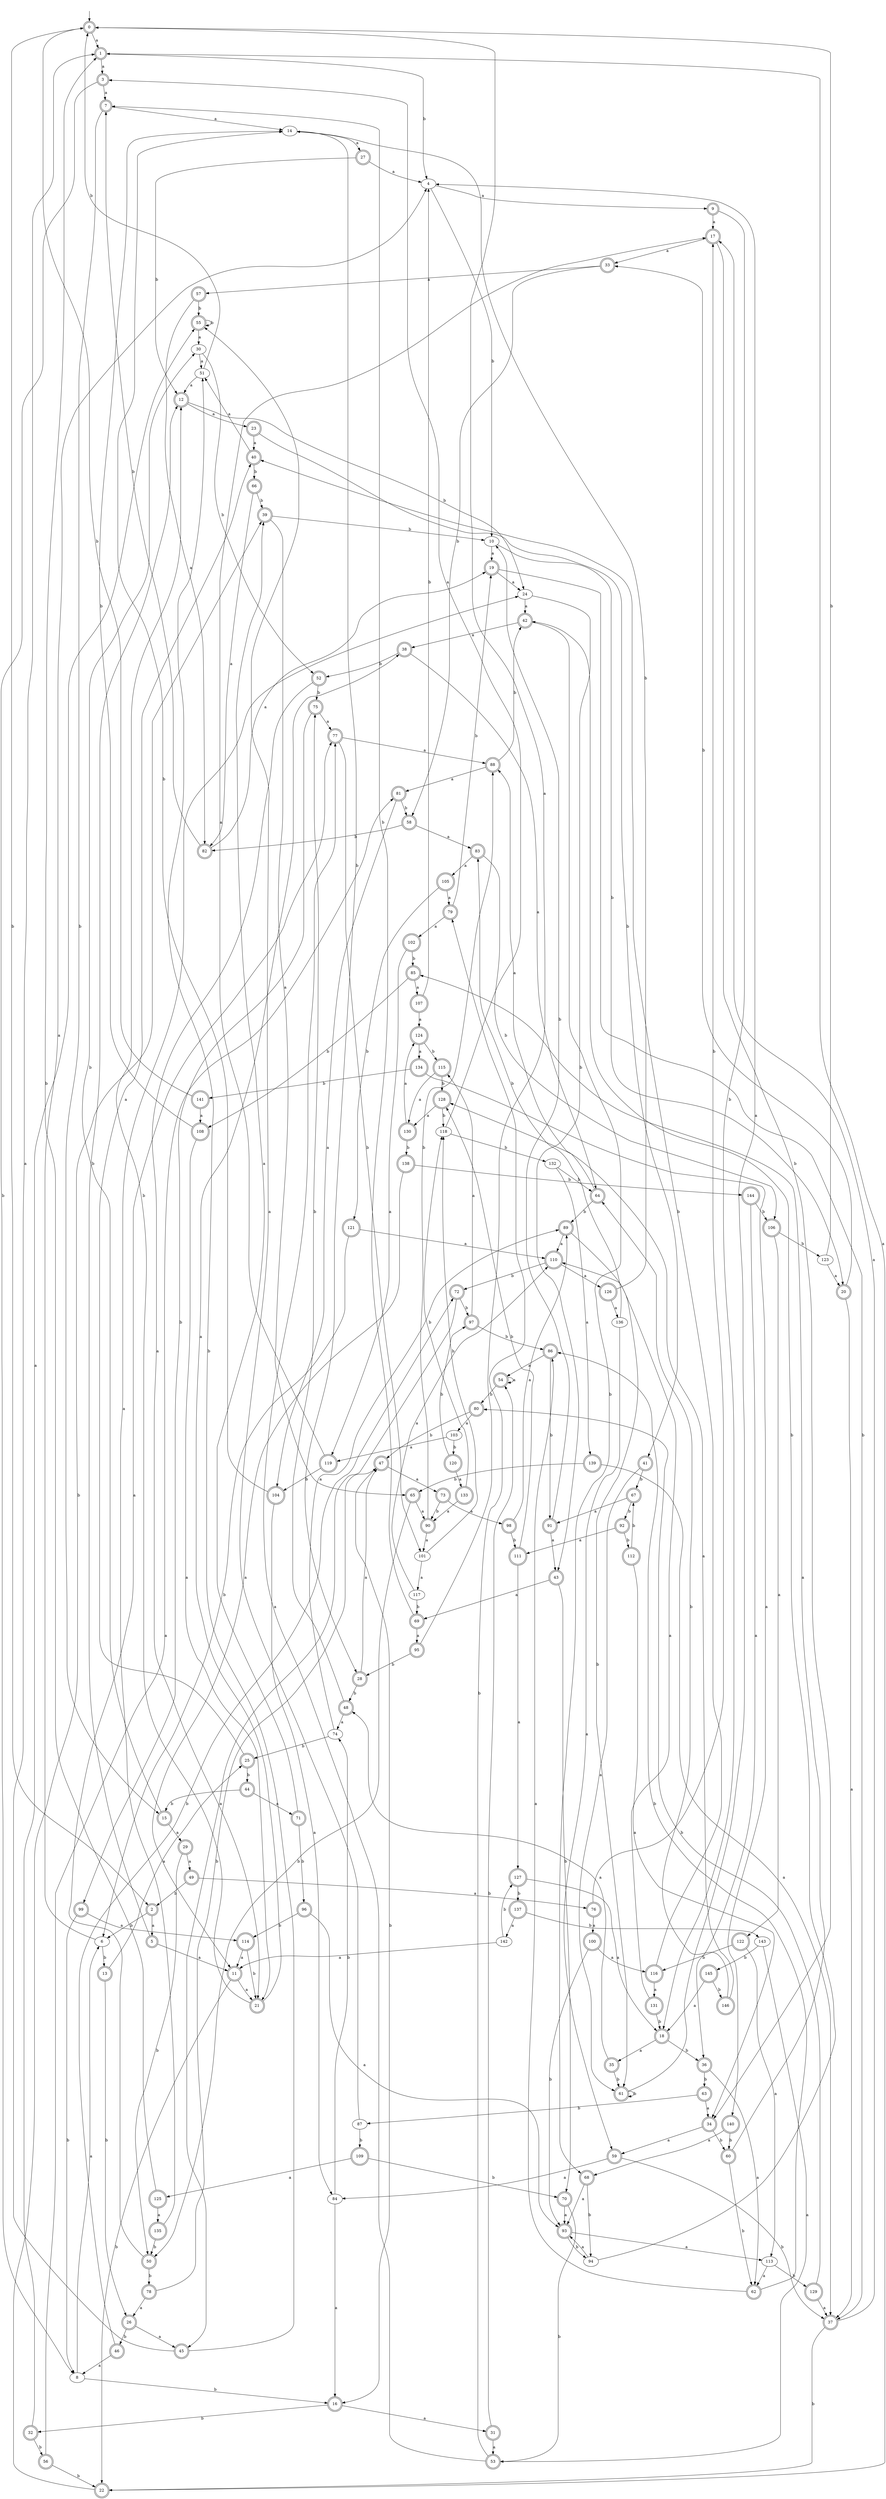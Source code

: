 digraph RandomDFA {
  __start0 [label="", shape=none];
  __start0 -> 0 [label=""];
  0 [shape=circle] [shape=doublecircle]
  0 -> 1 [label="a"]
  0 -> 2 [label="b"]
  1 [shape=doublecircle]
  1 -> 3 [label="a"]
  1 -> 4 [label="b"]
  2 [shape=doublecircle]
  2 -> 5 [label="a"]
  2 -> 6 [label="b"]
  3 [shape=doublecircle]
  3 -> 7 [label="a"]
  3 -> 8 [label="b"]
  4
  4 -> 9 [label="a"]
  4 -> 10 [label="b"]
  5 [shape=doublecircle]
  5 -> 11 [label="a"]
  5 -> 12 [label="b"]
  6
  6 -> 4 [label="a"]
  6 -> 13 [label="b"]
  7 [shape=doublecircle]
  7 -> 14 [label="a"]
  7 -> 15 [label="b"]
  8
  8 -> 6 [label="a"]
  8 -> 16 [label="b"]
  9 [shape=doublecircle]
  9 -> 17 [label="a"]
  9 -> 18 [label="b"]
  10
  10 -> 19 [label="a"]
  10 -> 20 [label="b"]
  11 [shape=doublecircle]
  11 -> 21 [label="a"]
  11 -> 22 [label="b"]
  12 [shape=doublecircle]
  12 -> 23 [label="a"]
  12 -> 24 [label="b"]
  13 [shape=doublecircle]
  13 -> 25 [label="a"]
  13 -> 26 [label="b"]
  14
  14 -> 27 [label="a"]
  14 -> 28 [label="b"]
  15 [shape=doublecircle]
  15 -> 29 [label="a"]
  15 -> 30 [label="b"]
  16 [shape=doublecircle]
  16 -> 31 [label="a"]
  16 -> 32 [label="b"]
  17 [shape=doublecircle]
  17 -> 33 [label="a"]
  17 -> 34 [label="b"]
  18 [shape=doublecircle]
  18 -> 35 [label="a"]
  18 -> 36 [label="b"]
  19 [shape=doublecircle]
  19 -> 24 [label="a"]
  19 -> 37 [label="b"]
  20 [shape=doublecircle]
  20 -> 37 [label="a"]
  20 -> 33 [label="b"]
  21 [shape=doublecircle]
  21 -> 38 [label="a"]
  21 -> 12 [label="b"]
  22 [shape=doublecircle]
  22 -> 1 [label="a"]
  22 -> 39 [label="b"]
  23 [shape=doublecircle]
  23 -> 40 [label="a"]
  23 -> 41 [label="b"]
  24
  24 -> 42 [label="a"]
  24 -> 43 [label="b"]
  25 [shape=doublecircle]
  25 -> 40 [label="a"]
  25 -> 44 [label="b"]
  26 [shape=doublecircle]
  26 -> 45 [label="a"]
  26 -> 46 [label="b"]
  27 [shape=doublecircle]
  27 -> 4 [label="a"]
  27 -> 12 [label="b"]
  28 [shape=doublecircle]
  28 -> 47 [label="a"]
  28 -> 48 [label="b"]
  29 [shape=doublecircle]
  29 -> 49 [label="a"]
  29 -> 50 [label="b"]
  30
  30 -> 51 [label="a"]
  30 -> 52 [label="b"]
  31 [shape=doublecircle]
  31 -> 53 [label="a"]
  31 -> 54 [label="b"]
  32 [shape=doublecircle]
  32 -> 55 [label="a"]
  32 -> 56 [label="b"]
  33 [shape=doublecircle]
  33 -> 57 [label="a"]
  33 -> 58 [label="b"]
  34 [shape=doublecircle]
  34 -> 59 [label="a"]
  34 -> 60 [label="b"]
  35 [shape=doublecircle]
  35 -> 48 [label="a"]
  35 -> 61 [label="b"]
  36 [shape=doublecircle]
  36 -> 62 [label="a"]
  36 -> 63 [label="b"]
  37 [shape=doublecircle]
  37 -> 17 [label="a"]
  37 -> 22 [label="b"]
  38 [shape=doublecircle]
  38 -> 64 [label="a"]
  38 -> 52 [label="b"]
  39 [shape=doublecircle]
  39 -> 65 [label="a"]
  39 -> 10 [label="b"]
  40 [shape=doublecircle]
  40 -> 51 [label="a"]
  40 -> 66 [label="b"]
  41 [shape=doublecircle]
  41 -> 61 [label="a"]
  41 -> 67 [label="b"]
  42 [shape=doublecircle]
  42 -> 38 [label="a"]
  42 -> 68 [label="b"]
  43 [shape=doublecircle]
  43 -> 69 [label="a"]
  43 -> 70 [label="b"]
  44 [shape=doublecircle]
  44 -> 71 [label="a"]
  44 -> 15 [label="b"]
  45 [shape=doublecircle]
  45 -> 1 [label="a"]
  45 -> 51 [label="b"]
  46 [shape=doublecircle]
  46 -> 8 [label="a"]
  46 -> 72 [label="b"]
  47 [shape=doublecircle]
  47 -> 73 [label="a"]
  47 -> 16 [label="b"]
  48 [shape=doublecircle]
  48 -> 74 [label="a"]
  48 -> 75 [label="b"]
  49 [shape=doublecircle]
  49 -> 76 [label="a"]
  49 -> 2 [label="b"]
  50 [shape=doublecircle]
  50 -> 77 [label="a"]
  50 -> 78 [label="b"]
  51
  51 -> 12 [label="a"]
  51 -> 0 [label="b"]
  52 [shape=doublecircle]
  52 -> 21 [label="a"]
  52 -> 75 [label="b"]
  53 [shape=doublecircle]
  53 -> 77 [label="a"]
  53 -> 79 [label="b"]
  54 [shape=doublecircle]
  54 -> 54 [label="a"]
  54 -> 80 [label="b"]
  55 [shape=doublecircle]
  55 -> 30 [label="a"]
  55 -> 55 [label="b"]
  56 [shape=doublecircle]
  56 -> 81 [label="a"]
  56 -> 22 [label="b"]
  57 [shape=doublecircle]
  57 -> 82 [label="a"]
  57 -> 55 [label="b"]
  58 [shape=doublecircle]
  58 -> 83 [label="a"]
  58 -> 82 [label="b"]
  59 [shape=doublecircle]
  59 -> 84 [label="a"]
  59 -> 37 [label="b"]
  60 [shape=doublecircle]
  60 -> 85 [label="a"]
  60 -> 62 [label="b"]
  61 [shape=doublecircle]
  61 -> 4 [label="a"]
  61 -> 61 [label="b"]
  62 [shape=doublecircle]
  62 -> 86 [label="a"]
  62 -> 86 [label="b"]
  63 [shape=doublecircle]
  63 -> 34 [label="a"]
  63 -> 87 [label="b"]
  64 [shape=doublecircle]
  64 -> 88 [label="a"]
  64 -> 89 [label="b"]
  65 [shape=doublecircle]
  65 -> 90 [label="a"]
  65 -> 50 [label="b"]
  66 [shape=doublecircle]
  66 -> 82 [label="a"]
  66 -> 39 [label="b"]
  67 [shape=doublecircle]
  67 -> 91 [label="a"]
  67 -> 92 [label="b"]
  68 [shape=doublecircle]
  68 -> 93 [label="a"]
  68 -> 94 [label="b"]
  69 [shape=doublecircle]
  69 -> 95 [label="a"]
  69 -> 7 [label="b"]
  70 [shape=doublecircle]
  70 -> 93 [label="a"]
  70 -> 53 [label="b"]
  71 [shape=doublecircle]
  71 -> 39 [label="a"]
  71 -> 96 [label="b"]
  72 [shape=doublecircle]
  72 -> 45 [label="a"]
  72 -> 97 [label="b"]
  73 [shape=doublecircle]
  73 -> 98 [label="a"]
  73 -> 90 [label="b"]
  74
  74 -> 89 [label="a"]
  74 -> 25 [label="b"]
  75 [shape=doublecircle]
  75 -> 77 [label="a"]
  75 -> 99 [label="b"]
  76 [shape=doublecircle]
  76 -> 100 [label="a"]
  76 -> 17 [label="b"]
  77 [shape=doublecircle]
  77 -> 88 [label="a"]
  77 -> 101 [label="b"]
  78 [shape=doublecircle]
  78 -> 26 [label="a"]
  78 -> 47 [label="b"]
  79 [shape=doublecircle]
  79 -> 102 [label="a"]
  79 -> 19 [label="b"]
  80 [shape=doublecircle]
  80 -> 103 [label="a"]
  80 -> 47 [label="b"]
  81 [shape=doublecircle]
  81 -> 104 [label="a"]
  81 -> 58 [label="b"]
  82 [shape=doublecircle]
  82 -> 19 [label="a"]
  82 -> 7 [label="b"]
  83 [shape=doublecircle]
  83 -> 105 [label="a"]
  83 -> 106 [label="b"]
  84
  84 -> 16 [label="a"]
  84 -> 74 [label="b"]
  85 [shape=doublecircle]
  85 -> 107 [label="a"]
  85 -> 108 [label="b"]
  86 [shape=doublecircle]
  86 -> 54 [label="a"]
  86 -> 91 [label="b"]
  87
  87 -> 55 [label="a"]
  87 -> 109 [label="b"]
  88 [shape=doublecircle]
  88 -> 81 [label="a"]
  88 -> 42 [label="b"]
  89 [shape=doublecircle]
  89 -> 110 [label="a"]
  89 -> 61 [label="b"]
  90 [shape=doublecircle]
  90 -> 101 [label="a"]
  90 -> 88 [label="b"]
  91 [shape=doublecircle]
  91 -> 43 [label="a"]
  91 -> 10 [label="b"]
  92 [shape=doublecircle]
  92 -> 111 [label="a"]
  92 -> 112 [label="b"]
  93 [shape=doublecircle]
  93 -> 113 [label="a"]
  93 -> 94 [label="b"]
  94
  94 -> 93 [label="a"]
  94 -> 42 [label="b"]
  95 [shape=doublecircle]
  95 -> 0 [label="a"]
  95 -> 28 [label="b"]
  96 [shape=doublecircle]
  96 -> 93 [label="a"]
  96 -> 114 [label="b"]
  97 [shape=doublecircle]
  97 -> 115 [label="a"]
  97 -> 86 [label="b"]
  98 [shape=doublecircle]
  98 -> 89 [label="a"]
  98 -> 111 [label="b"]
  99 [shape=doublecircle]
  99 -> 114 [label="a"]
  99 -> 8 [label="b"]
  100 [shape=doublecircle]
  100 -> 116 [label="a"]
  100 -> 93 [label="b"]
  101
  101 -> 117 [label="a"]
  101 -> 118 [label="b"]
  102 [shape=doublecircle]
  102 -> 119 [label="a"]
  102 -> 85 [label="b"]
  103
  103 -> 119 [label="a"]
  103 -> 120 [label="b"]
  104 [shape=doublecircle]
  104 -> 84 [label="a"]
  104 -> 14 [label="b"]
  105 [shape=doublecircle]
  105 -> 79 [label="a"]
  105 -> 121 [label="b"]
  106 [shape=doublecircle]
  106 -> 122 [label="a"]
  106 -> 123 [label="b"]
  107 [shape=doublecircle]
  107 -> 124 [label="a"]
  107 -> 4 [label="b"]
  108 [shape=doublecircle]
  108 -> 21 [label="a"]
  108 -> 14 [label="b"]
  109 [shape=doublecircle]
  109 -> 125 [label="a"]
  109 -> 70 [label="b"]
  110 [shape=doublecircle]
  110 -> 126 [label="a"]
  110 -> 72 [label="b"]
  111 [shape=doublecircle]
  111 -> 127 [label="a"]
  111 -> 128 [label="b"]
  112 [shape=doublecircle]
  112 -> 34 [label="a"]
  112 -> 67 [label="b"]
  113
  113 -> 62 [label="a"]
  113 -> 129 [label="b"]
  114 [shape=doublecircle]
  114 -> 11 [label="a"]
  114 -> 21 [label="b"]
  115 [shape=doublecircle]
  115 -> 130 [label="a"]
  115 -> 128 [label="b"]
  116 [shape=doublecircle]
  116 -> 131 [label="a"]
  116 -> 40 [label="b"]
  117
  117 -> 110 [label="a"]
  117 -> 69 [label="b"]
  118
  118 -> 3 [label="a"]
  118 -> 132 [label="b"]
  119 [shape=doublecircle]
  119 -> 17 [label="a"]
  119 -> 104 [label="b"]
  120 [shape=doublecircle]
  120 -> 133 [label="a"]
  120 -> 97 [label="b"]
  121 [shape=doublecircle]
  121 -> 110 [label="a"]
  121 -> 6 [label="b"]
  122 [shape=doublecircle]
  122 -> 113 [label="a"]
  122 -> 116 [label="b"]
  123
  123 -> 20 [label="a"]
  123 -> 0 [label="b"]
  124 [shape=doublecircle]
  124 -> 134 [label="a"]
  124 -> 115 [label="b"]
  125 [shape=doublecircle]
  125 -> 135 [label="a"]
  125 -> 1 [label="b"]
  126 [shape=doublecircle]
  126 -> 136 [label="a"]
  126 -> 14 [label="b"]
  127 [shape=doublecircle]
  127 -> 18 [label="a"]
  127 -> 137 [label="b"]
  128 [shape=doublecircle]
  128 -> 130 [label="a"]
  128 -> 118 [label="b"]
  129 [shape=doublecircle]
  129 -> 37 [label="a"]
  129 -> 80 [label="b"]
  130 [shape=doublecircle]
  130 -> 124 [label="a"]
  130 -> 138 [label="b"]
  131 [shape=doublecircle]
  131 -> 110 [label="a"]
  131 -> 18 [label="b"]
  132
  132 -> 139 [label="a"]
  132 -> 64 [label="b"]
  133 [shape=doublecircle]
  133 -> 90 [label="a"]
  133 -> 118 [label="b"]
  134 [shape=doublecircle]
  134 -> 140 [label="a"]
  134 -> 141 [label="b"]
  135 [shape=doublecircle]
  135 -> 24 [label="a"]
  135 -> 50 [label="b"]
  136
  136 -> 59 [label="a"]
  136 -> 83 [label="b"]
  137 [shape=doublecircle]
  137 -> 142 [label="a"]
  137 -> 143 [label="b"]
  138 [shape=doublecircle]
  138 -> 11 [label="a"]
  138 -> 144 [label="b"]
  139 [shape=doublecircle]
  139 -> 37 [label="a"]
  139 -> 65 [label="b"]
  140 [shape=doublecircle]
  140 -> 68 [label="a"]
  140 -> 60 [label="b"]
  141 [shape=doublecircle]
  141 -> 108 [label="a"]
  141 -> 0 [label="b"]
  142
  142 -> 11 [label="a"]
  142 -> 127 [label="b"]
  143
  143 -> 53 [label="a"]
  143 -> 145 [label="b"]
  144 [shape=doublecircle]
  144 -> 36 [label="a"]
  144 -> 106 [label="b"]
  145 [shape=doublecircle]
  145 -> 18 [label="a"]
  145 -> 146 [label="b"]
  146 [shape=doublecircle]
  146 -> 128 [label="a"]
  146 -> 64 [label="b"]
}
